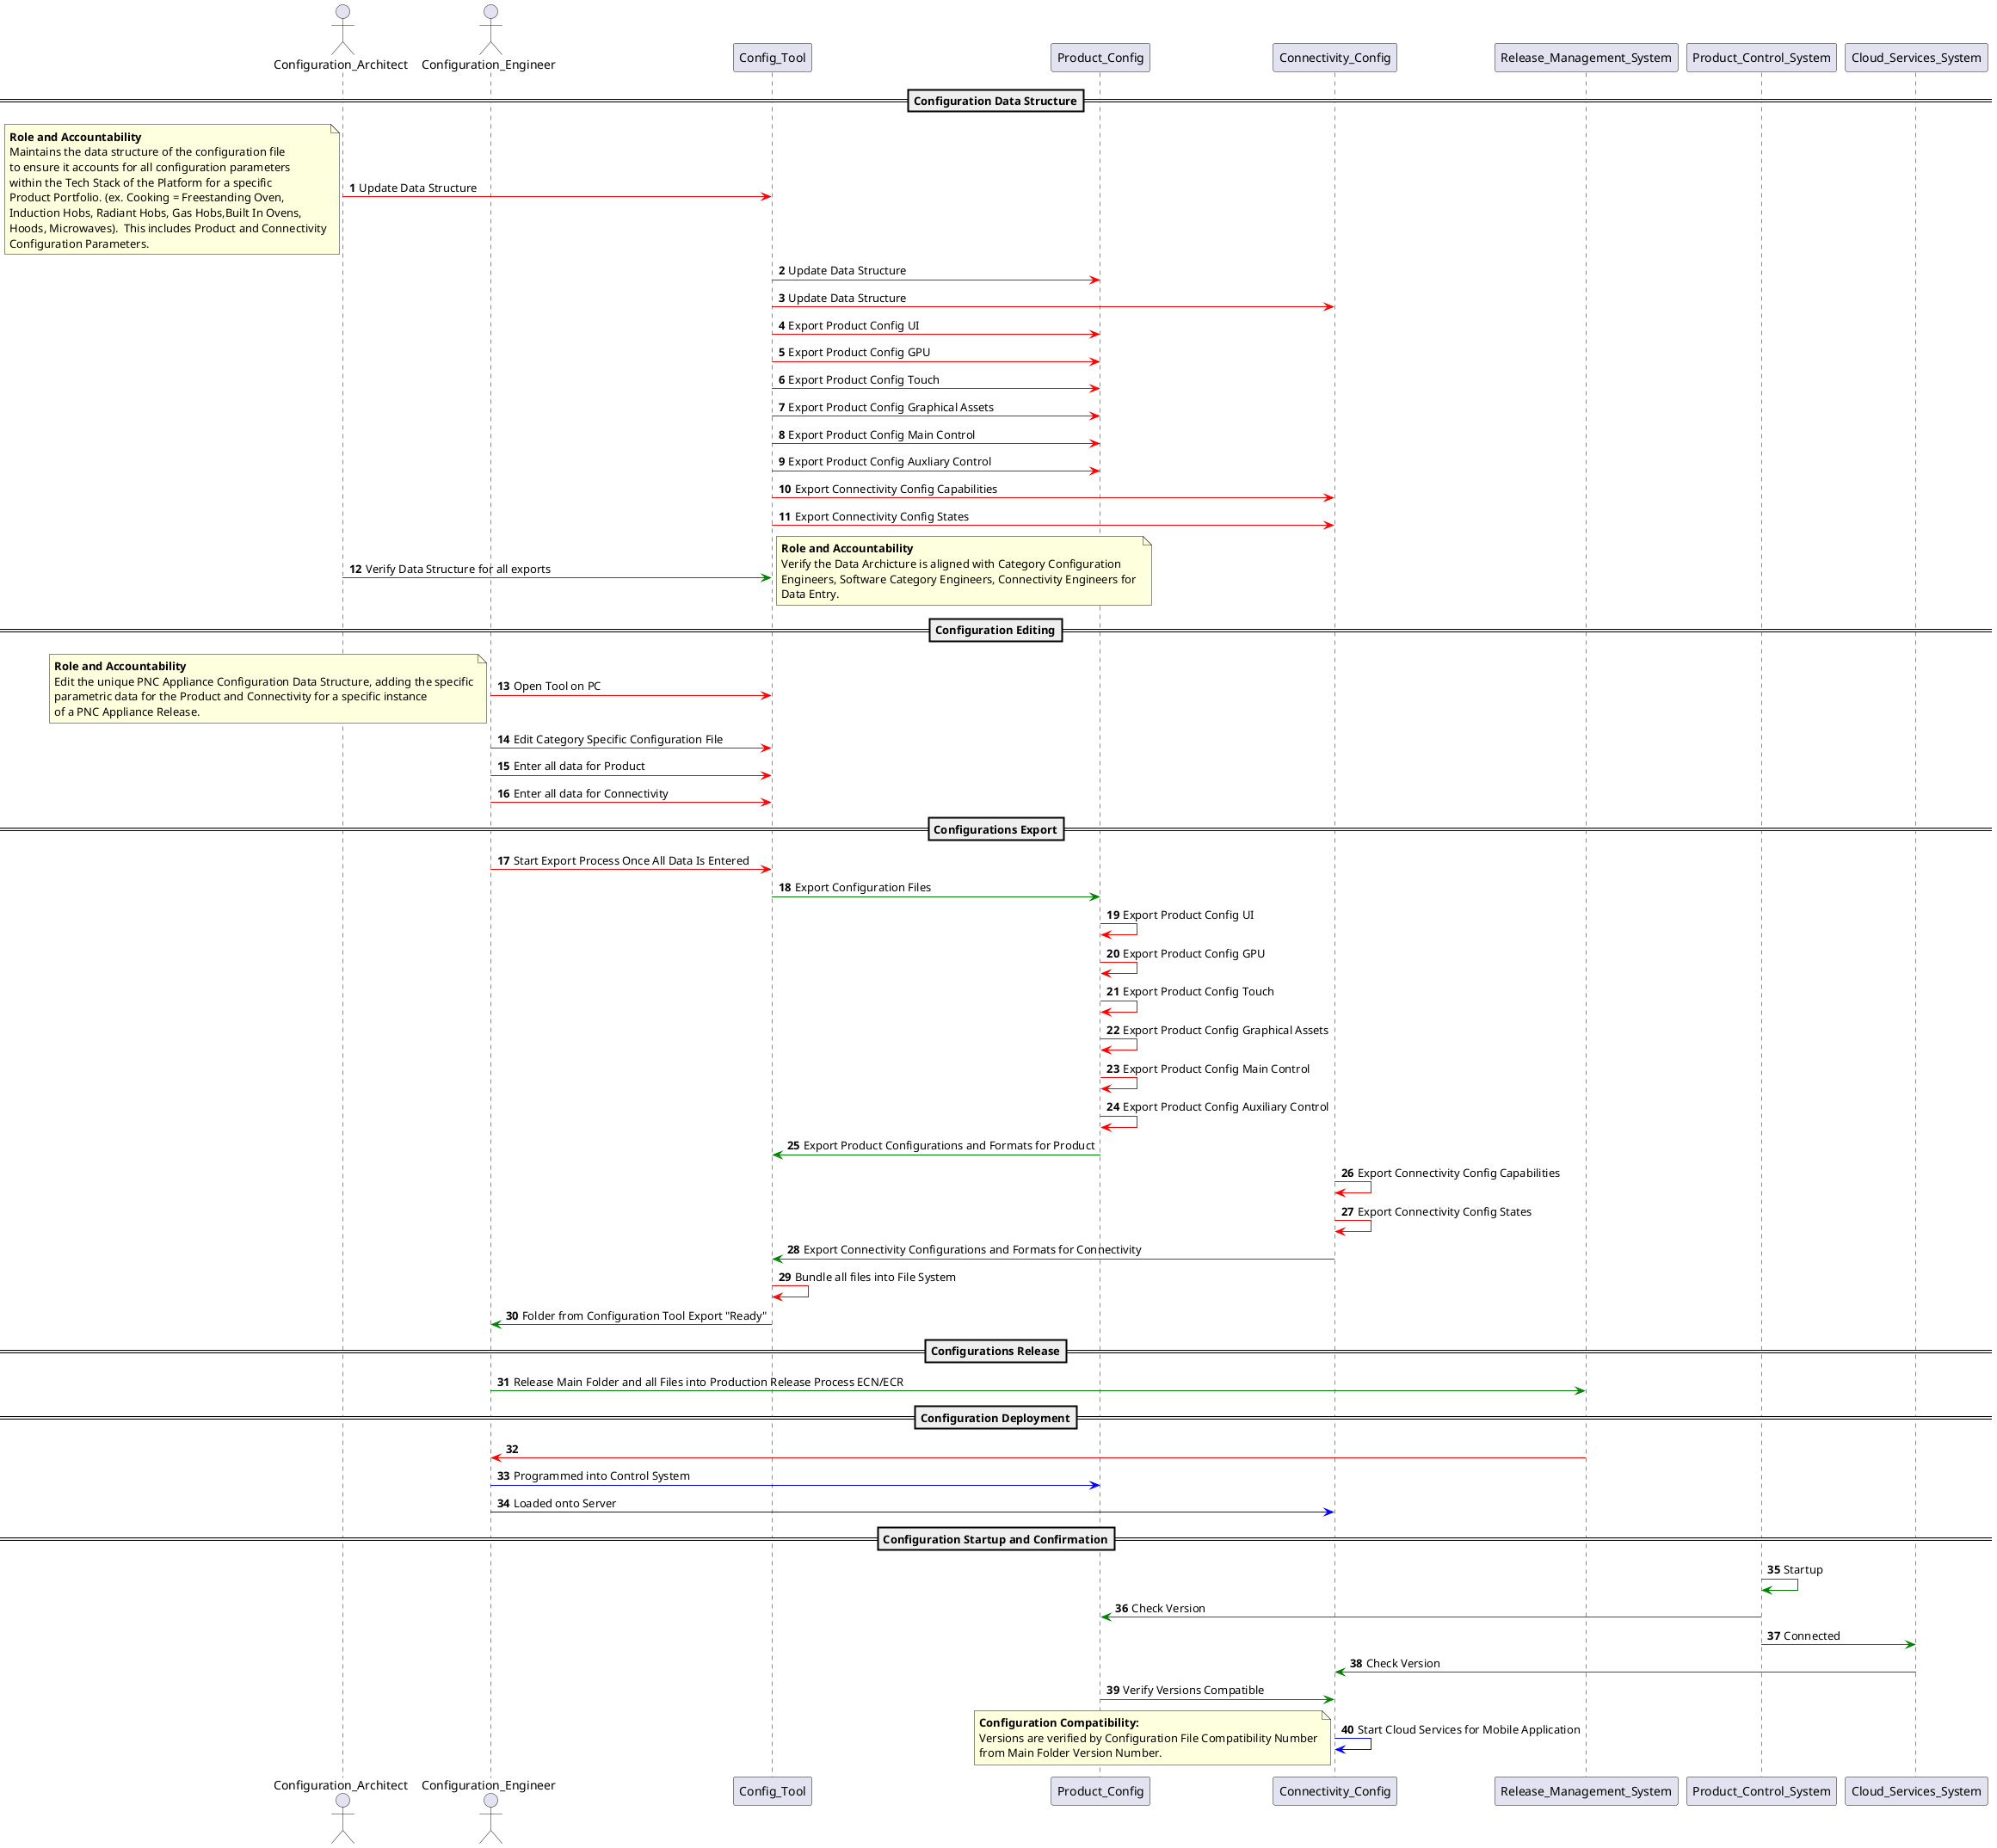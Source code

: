 @startuml configuration_process


    autonumber
    actor Configuration_Architect
    actor Configuration_Engineer

    ==Configuration Data Structure==

    Configuration_Architect -[#red]> Config_Tool : Update Data Structure
    note left 
    **Role and Accountability**
    Maintains the data structure of the configuration file
    to ensure it accounts for all configuration parameters 
    within the Tech Stack of the Platform for a specific 
    Product Portfolio. (ex. Cooking = Freestanding Oven, 
    Induction Hobs, Radiant Hobs, Gas Hobs,Built In Ovens, 
    Hoods, Microwaves).  This includes Product and Connectivity
    Configuration Parameters.
    end note

    Config_Tool -[#red]> Product_Config : Update Data Structure
    Config_Tool -[#red]> Connectivity_Config : Update Data Structure
    Config_Tool -[#red]> Product_Config: Export Product Config UI
    Config_Tool -[#red]> Product_Config: Export Product Config GPU
    Config_Tool -[#red]> Product_Config: Export Product Config Touch
    Config_Tool -[#red]> Product_Config: Export Product Config Graphical Assets
    Config_Tool -[#red]> Product_Config: Export Product Config Main Control
    Config_Tool -[#red]> Product_Config: Export Product Config Auxliary Control
    Config_Tool -[#red]> Connectivity_Config: Export Connectivity Config Capabilities
    Config_Tool -[#red]> Connectivity_Config: Export Connectivity Config States
    Configuration_Architect -[#Green]> Config_Tool: Verify Data Structure for all exports
    note right
    **Role and Accountability**
    Verify the Data Archicture is aligned with Category Configuration
    Engineers, Software Category Engineers, Connectivity Engineers for 
    Data Entry.
    end note

    ==Configuration Editing==

    Configuration_Engineer -[#red]> Config_Tool : Open Tool on PC
    note left
    **Role and Accountability**
    Edit the unique PNC Appliance Configuration Data Structure, adding the specific
    parametric data for the Product and Connectivity for a specific instance
    of a PNC Appliance Release.
    end note
    Configuration_Engineer -[#red]> Config_Tool : Edit Category Specific Configuration File
    Configuration_Engineer -[#red]> Config_Tool : Enter all data for Product
    Configuration_Engineer -[#red]> Config_Tool : Enter all data for Connectivity

    ==Configurations Export==

    Configuration_Engineer -[#red]> Config_Tool : Start Export Process Once All Data Is Entered
    Config_Tool -[#Green]> Product_Config: Export Configuration Files
    Product_Config -[#red]> Product_Config: Export Product Config UI
    Product_Config -[#red]> Product_Config: Export Product Config GPU
    Product_Config -[#red]> Product_Config: Export Product Config Touch
    Product_Config -[#red]> Product_Config: Export Product Config Graphical Assets
    Product_Config -[#red]> Product_Config: Export Product Config Main Control
    Product_Config -[#red]> Product_Config: Export Product Config Auxiliary Control
    Product_Config -[#green]> Config_Tool: Export Product Configurations and Formats for Product
    Connectivity_Config -[#red]> Connectivity_Config: Export Connectivity Config Capabilities
    Connectivity_Config -[#red]> Connectivity_Config: Export Connectivity Config States
    Connectivity_Config -[#green]> Config_Tool: Export Connectivity Configurations and Formats for Connectivity
    Config_Tool -[#red]> Config_Tool: Bundle all files into File System
    Config_Tool -[#Green]> Configuration_Engineer: Folder from Configuration Tool Export "Ready"
    
    ==Configurations Release==
    
    Configuration_Engineer -[#Green]> Release_Management_System: Release Main Folder and all Files into Production Release Process ECN/ECR
    
    ==Configuration Deployment==

    Release_Management_System -[#red]> Configuration_Engineer
    Configuration_Engineer -[#blue]> Product_Config: Programmed into Control System
    Configuration_Engineer -[#blue]> Connectivity_Config: Loaded onto Server

    ==Configuration Startup and Confirmation==

    Product_Control_System -[#Green]> Product_Control_System: Startup
    Product_Control_System -[#Green]> Product_Config: Check Version
    Product_Control_System -[#Green]> Cloud_Services_System: Connected
    Cloud_Services_System -[#Green]> Connectivity_Config: Check Version 
    Product_Config -[#Green]> Connectivity_Config: Verify Versions Compatible
    Connectivity_Config -[#blue]> Connectivity_Config: Start Cloud Services for Mobile Application


    note left 
    **Configuration Compatibility:**
    Versions are verified by Configuration File Compatibility Number
    from Main Folder Version Number.
    end note
    
@enduml
